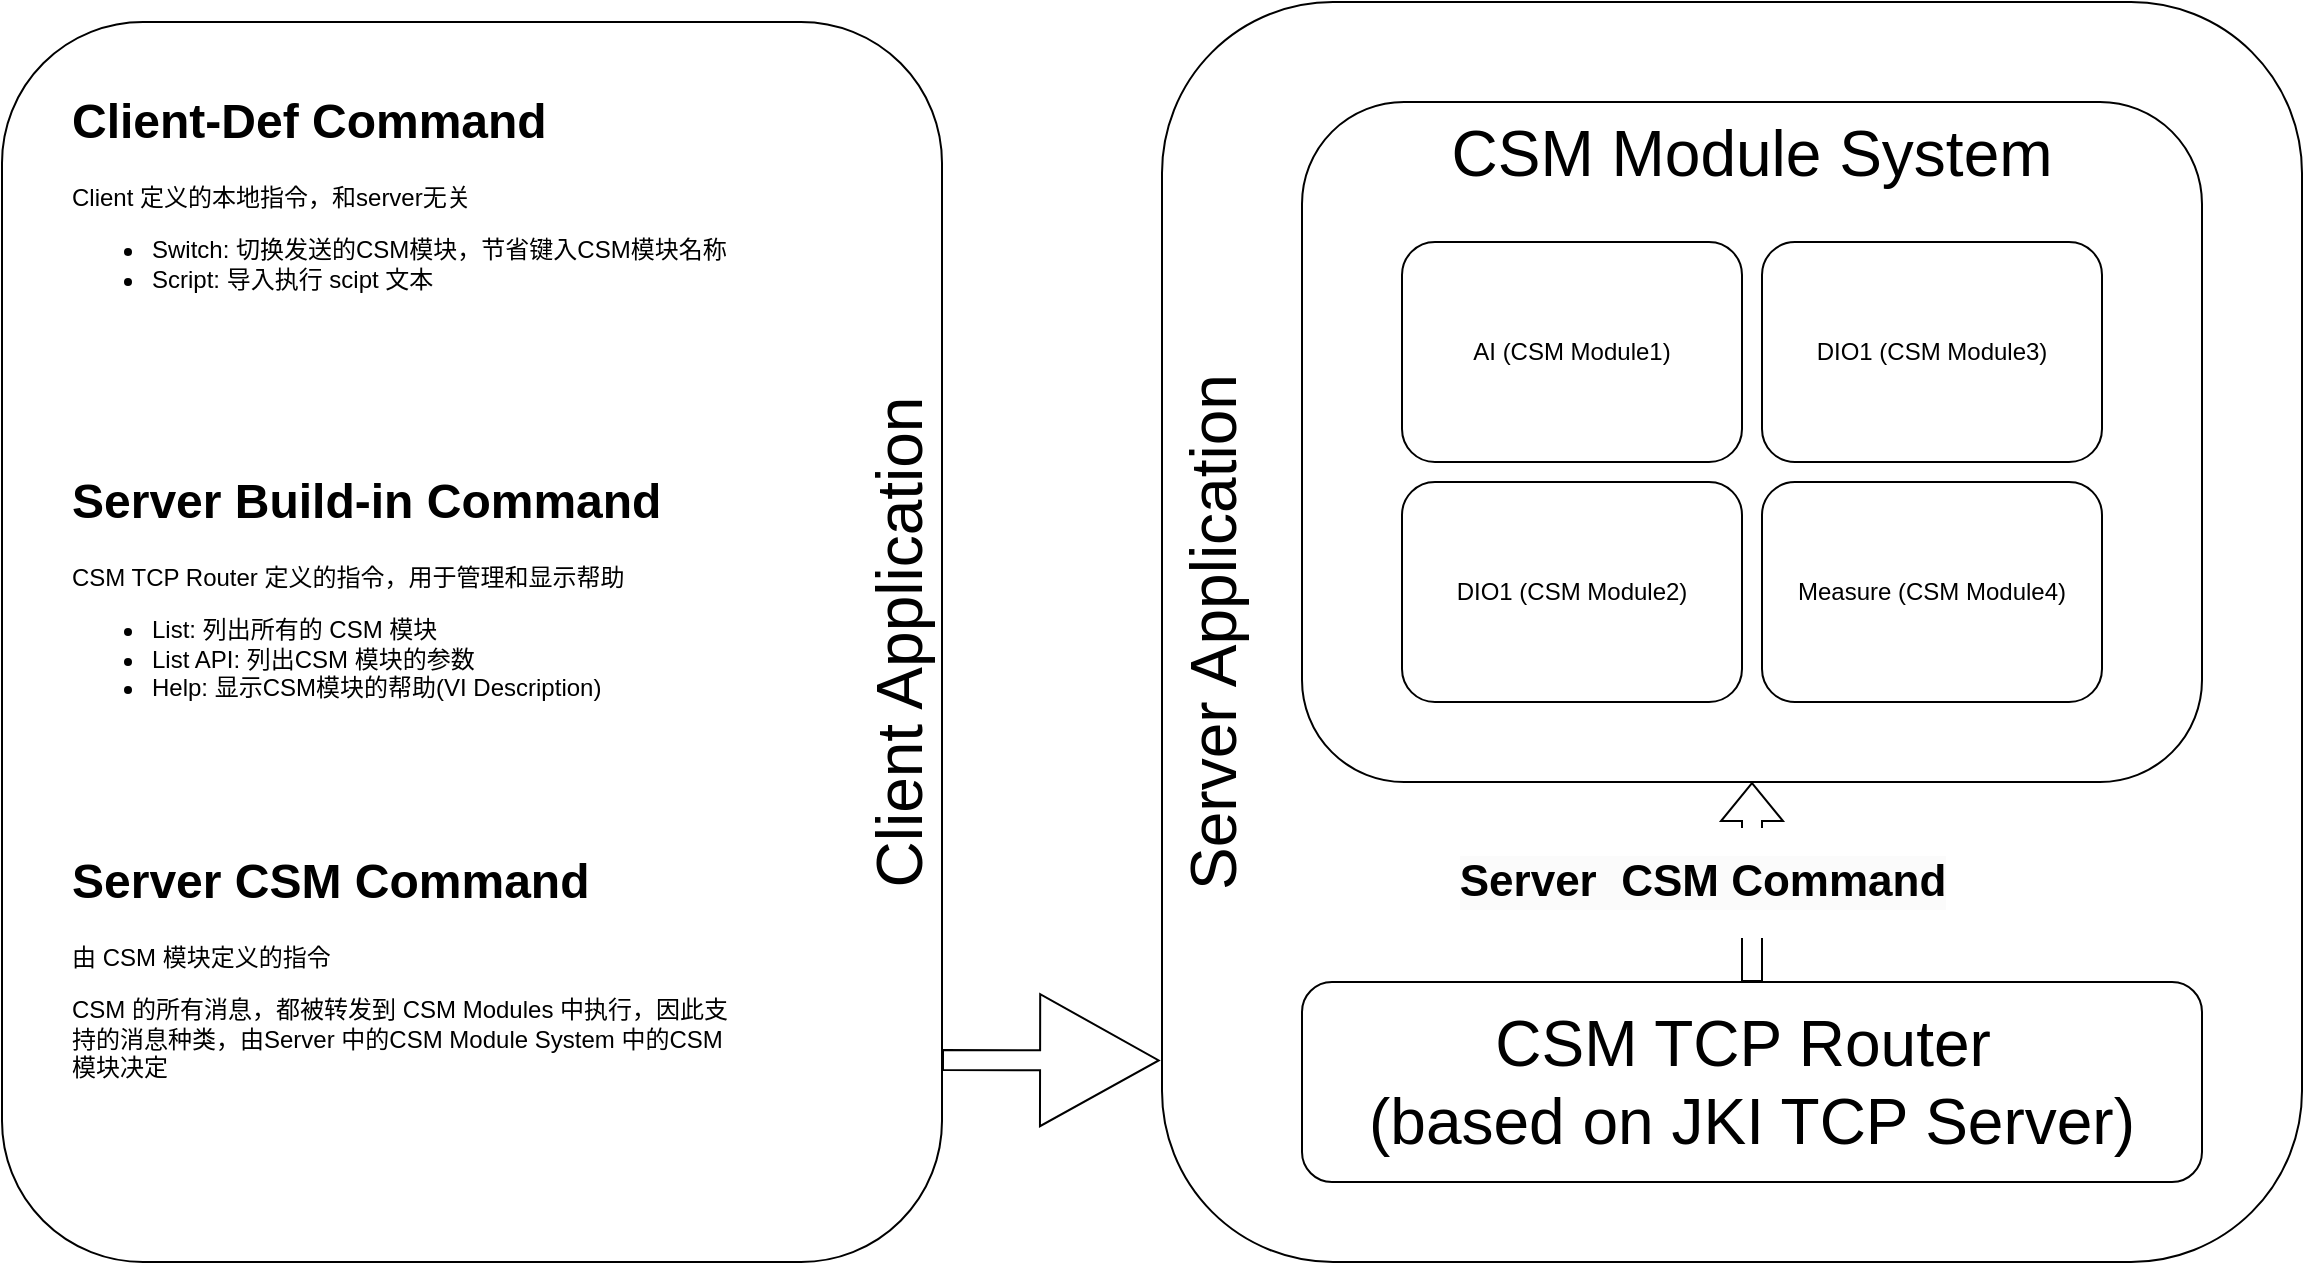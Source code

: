 <mxfile version="21.2.1" type="device">
  <diagram name="Page-1" id="BROWTK-tv3HINJJnRvhU">
    <mxGraphModel dx="2398" dy="929" grid="1" gridSize="10" guides="1" tooltips="1" connect="1" arrows="1" fold="1" page="1" pageScale="1" pageWidth="850" pageHeight="1100" math="0" shadow="0">
      <root>
        <mxCell id="0" />
        <mxCell id="1" parent="0" />
        <mxCell id="bSppNkpc9tK16JuNjW37-8" value="Server Application" style="rounded=1;whiteSpace=wrap;html=1;fontSize=32;horizontal=0;verticalAlign=top;" vertex="1" parent="1">
          <mxGeometry x="260" y="90" width="570" height="630" as="geometry" />
        </mxCell>
        <mxCell id="bSppNkpc9tK16JuNjW37-6" value="&lt;font style=&quot;font-size: 32px;&quot;&gt;CSM Module System&lt;/font&gt;" style="rounded=1;whiteSpace=wrap;html=1;verticalAlign=top;fontSize=27;" vertex="1" parent="1">
          <mxGeometry x="330" y="140" width="450" height="340" as="geometry" />
        </mxCell>
        <mxCell id="bSppNkpc9tK16JuNjW37-1" value="AI (CSM Module1)" style="rounded=1;whiteSpace=wrap;html=1;" vertex="1" parent="1">
          <mxGeometry x="380" y="210" width="170" height="110" as="geometry" />
        </mxCell>
        <mxCell id="bSppNkpc9tK16JuNjW37-2" value="DIO1 (CSM Module2)" style="rounded=1;whiteSpace=wrap;html=1;" vertex="1" parent="1">
          <mxGeometry x="380" y="330" width="170" height="110" as="geometry" />
        </mxCell>
        <mxCell id="bSppNkpc9tK16JuNjW37-3" value="DIO1 (CSM Module3)" style="rounded=1;whiteSpace=wrap;html=1;" vertex="1" parent="1">
          <mxGeometry x="560" y="210" width="170" height="110" as="geometry" />
        </mxCell>
        <mxCell id="bSppNkpc9tK16JuNjW37-4" value="Measure (CSM Module4)" style="rounded=1;whiteSpace=wrap;html=1;" vertex="1" parent="1">
          <mxGeometry x="560" y="330" width="170" height="110" as="geometry" />
        </mxCell>
        <mxCell id="bSppNkpc9tK16JuNjW37-7" value="CSM TCP Router&amp;nbsp;&lt;br style=&quot;font-size: 32px;&quot;&gt;(based on JKI TCP Server)" style="rounded=1;whiteSpace=wrap;html=1;fontSize=32;" vertex="1" parent="1">
          <mxGeometry x="330" y="580" width="450" height="100" as="geometry" />
        </mxCell>
        <mxCell id="bSppNkpc9tK16JuNjW37-9" value="Client Application" style="rounded=1;whiteSpace=wrap;html=1;horizontal=0;verticalAlign=bottom;fontSize=32;" vertex="1" parent="1">
          <mxGeometry x="-320" y="100" width="470" height="620" as="geometry" />
        </mxCell>
        <mxCell id="bSppNkpc9tK16JuNjW37-11" value="&lt;h1 style=&quot;border-color: var(--border-color); text-align: left; background-color: rgb(251, 251, 251);&quot;&gt;Server&amp;nbsp;&amp;nbsp;CSM Command&lt;/h1&gt;" style="shape=flexArrow;endArrow=classic;html=1;rounded=0;exitX=0.5;exitY=0;exitDx=0;exitDy=0;entryX=0.5;entryY=1;entryDx=0;entryDy=0;" edge="1" parent="1" source="bSppNkpc9tK16JuNjW37-7" target="bSppNkpc9tK16JuNjW37-6">
          <mxGeometry y="25" width="50" height="50" relative="1" as="geometry">
            <mxPoint x="510" y="560" as="sourcePoint" />
            <mxPoint x="555" y="510" as="targetPoint" />
            <mxPoint as="offset" />
          </mxGeometry>
        </mxCell>
        <mxCell id="bSppNkpc9tK16JuNjW37-14" value="" style="shape=flexArrow;endArrow=classic;html=1;rounded=0;entryX=-0.002;entryY=0.84;entryDx=0;entryDy=0;entryPerimeter=0;endWidth=55;endSize=19.44;" edge="1" parent="1" target="bSppNkpc9tK16JuNjW37-8">
          <mxGeometry width="50" height="50" relative="1" as="geometry">
            <mxPoint x="150" y="619" as="sourcePoint" />
            <mxPoint x="200" y="610" as="targetPoint" />
          </mxGeometry>
        </mxCell>
        <mxCell id="bSppNkpc9tK16JuNjW37-15" value="&lt;h1&gt;Server Build-in Command&lt;/h1&gt;&lt;div&gt;&lt;/div&gt;CSM TCP Router 定义的指令，用于管理和显示帮助&lt;ul&gt;&lt;li&gt;List: 列出所有的 CSM 模块&lt;/li&gt;&lt;li&gt;List API: 列出CSM 模块的参数&lt;/li&gt;&lt;li&gt;Help: 显示CSM模块的帮助(VI Description)&lt;/li&gt;&lt;/ul&gt;&lt;p&gt;&lt;/p&gt;&lt;p&gt;&lt;br&gt;&lt;/p&gt;" style="text;html=1;strokeColor=none;fillColor=none;spacing=5;spacingTop=-20;whiteSpace=wrap;overflow=hidden;rounded=0;" vertex="1" parent="1">
          <mxGeometry x="-290" y="320" width="340" height="160" as="geometry" />
        </mxCell>
        <mxCell id="bSppNkpc9tK16JuNjW37-16" value="&lt;h1&gt;Server&lt;span style=&quot;background-color: initial; font-size: 12px; font-weight: normal;&quot;&gt;&amp;nbsp;&amp;nbsp;&lt;/span&gt;CSM Command&lt;/h1&gt;&lt;div&gt;由 CSM 模块定义的指令&lt;/div&gt;&lt;p&gt;CSM 的所有消息，都被转发到 CSM Modules 中执行，因此支持的消息种类，由Server 中的CSM Module System 中的CSM模块决定&lt;/p&gt;" style="text;html=1;strokeColor=none;fillColor=none;spacing=5;spacingTop=-20;whiteSpace=wrap;overflow=hidden;rounded=0;" vertex="1" parent="1">
          <mxGeometry x="-290" y="510" width="340" height="160" as="geometry" />
        </mxCell>
        <mxCell id="bSppNkpc9tK16JuNjW37-17" value="&lt;h1&gt;Client-Def Command&lt;/h1&gt;&lt;div&gt;Client 定义的本地指令，和server无关&lt;/div&gt;&lt;p&gt;&lt;/p&gt;&lt;ul&gt;&lt;li&gt;Switch: 切换发送的CSM模块，节省键入CSM模块名称&lt;/li&gt;&lt;li&gt;Script: 导入执行 scipt 文本&lt;/li&gt;&lt;/ul&gt;" style="text;html=1;strokeColor=none;fillColor=none;spacing=5;spacingTop=-20;whiteSpace=wrap;overflow=hidden;rounded=0;" vertex="1" parent="1">
          <mxGeometry x="-290" y="130" width="340" height="160" as="geometry" />
        </mxCell>
      </root>
    </mxGraphModel>
  </diagram>
</mxfile>

